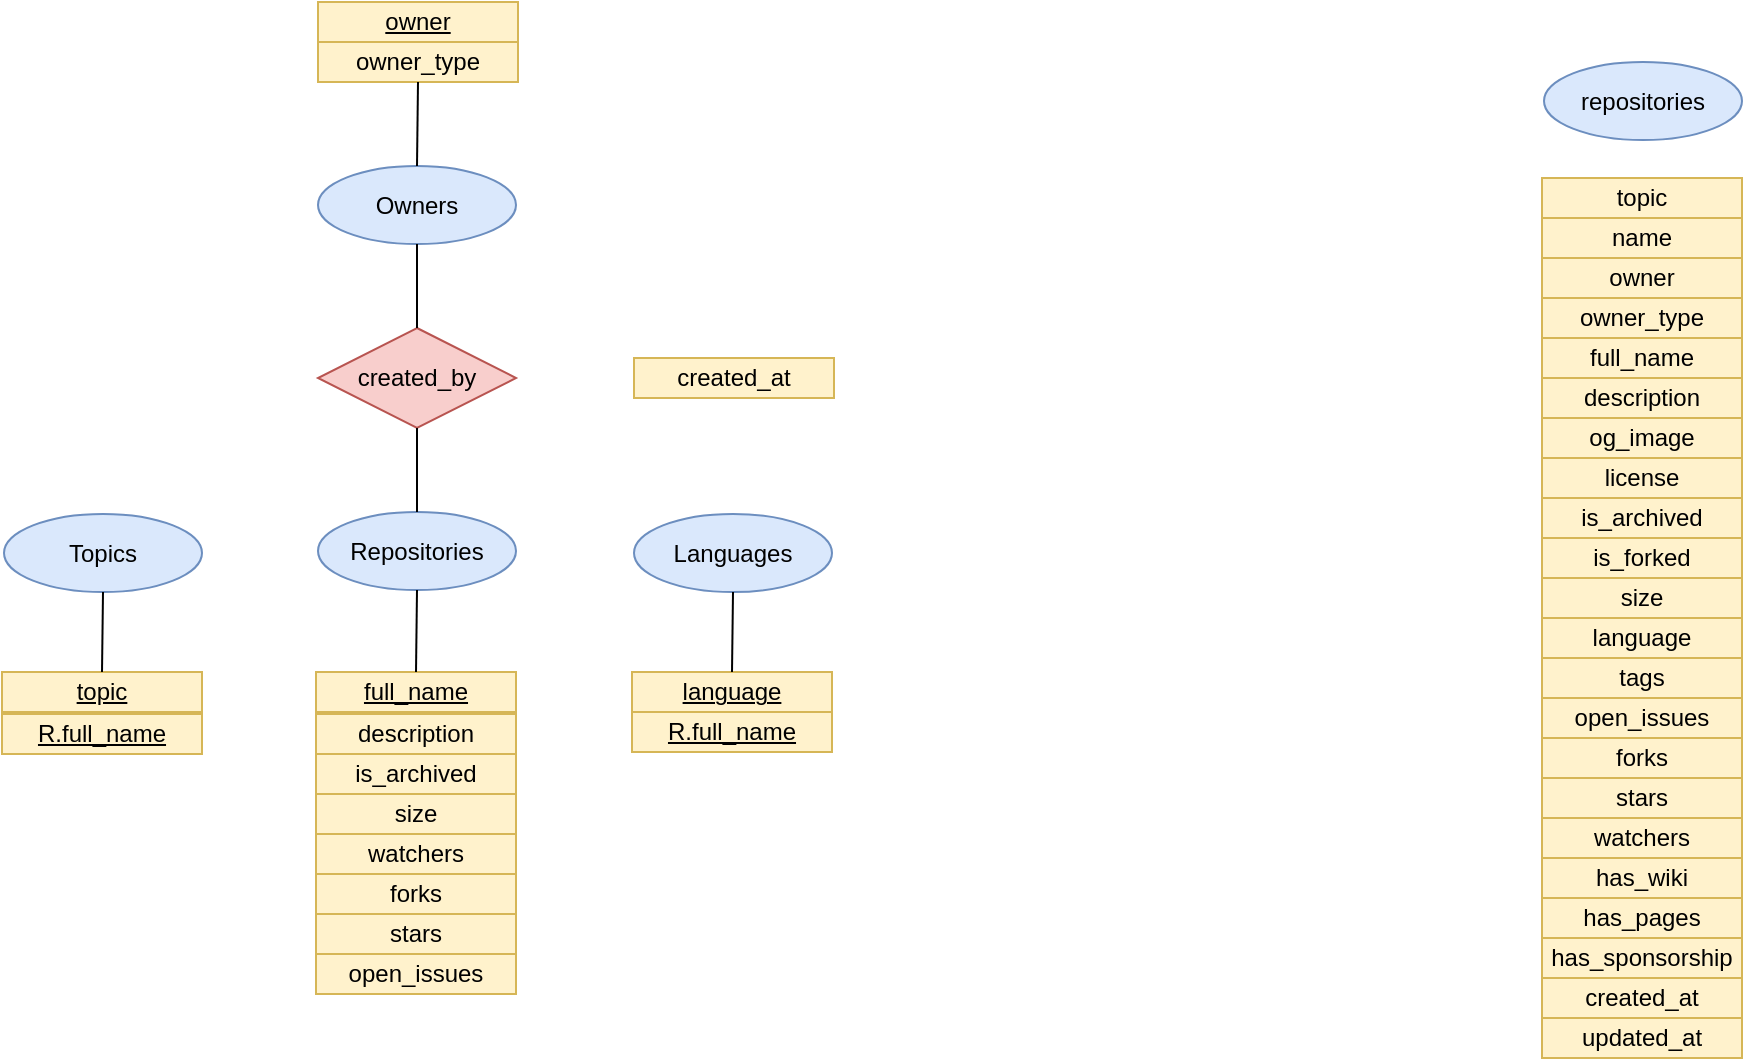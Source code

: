 <mxfile version="20.0.1" type="github">
  <diagram id="kFoBRH7rG0Vgu6dQ8bFF" name="Page-1">
    <mxGraphModel dx="1568" dy="601" grid="1" gridSize="10" guides="1" tooltips="1" connect="1" arrows="1" fold="1" page="1" pageScale="1" pageWidth="1100" pageHeight="850" math="0" shadow="0">
      <root>
        <mxCell id="0" />
        <mxCell id="1" parent="0" />
        <mxCell id="yhgAztLPskg-jy38662N-3" value="topic" style="rounded=0;whiteSpace=wrap;html=1;fillColor=#fff2cc;strokeColor=#d6b656;" vertex="1" parent="1">
          <mxGeometry x="940" y="128" width="100" height="20" as="geometry" />
        </mxCell>
        <mxCell id="yhgAztLPskg-jy38662N-4" value="name" style="rounded=0;whiteSpace=wrap;html=1;fillColor=#fff2cc;strokeColor=#d6b656;" vertex="1" parent="1">
          <mxGeometry x="940" y="148" width="100" height="20" as="geometry" />
        </mxCell>
        <mxCell id="yhgAztLPskg-jy38662N-5" value="owner" style="rounded=0;whiteSpace=wrap;html=1;fillColor=#fff2cc;strokeColor=#d6b656;" vertex="1" parent="1">
          <mxGeometry x="940" y="168" width="100" height="20" as="geometry" />
        </mxCell>
        <mxCell id="yhgAztLPskg-jy38662N-6" value="owner_type" style="rounded=0;whiteSpace=wrap;html=1;fillColor=#fff2cc;strokeColor=#d6b656;" vertex="1" parent="1">
          <mxGeometry x="940" y="188" width="100" height="20" as="geometry" />
        </mxCell>
        <mxCell id="yhgAztLPskg-jy38662N-7" value="full_name" style="rounded=0;whiteSpace=wrap;html=1;fillColor=#fff2cc;strokeColor=#d6b656;" vertex="1" parent="1">
          <mxGeometry x="940" y="208" width="100" height="20" as="geometry" />
        </mxCell>
        <mxCell id="yhgAztLPskg-jy38662N-8" value="description" style="rounded=0;whiteSpace=wrap;html=1;fillColor=#fff2cc;strokeColor=#d6b656;" vertex="1" parent="1">
          <mxGeometry x="940" y="228" width="100" height="20" as="geometry" />
        </mxCell>
        <mxCell id="yhgAztLPskg-jy38662N-9" value="og_image" style="rounded=0;whiteSpace=wrap;html=1;fillColor=#fff2cc;strokeColor=#d6b656;" vertex="1" parent="1">
          <mxGeometry x="940" y="248" width="100" height="20" as="geometry" />
        </mxCell>
        <mxCell id="yhgAztLPskg-jy38662N-10" value="license" style="rounded=0;whiteSpace=wrap;html=1;fillColor=#fff2cc;strokeColor=#d6b656;" vertex="1" parent="1">
          <mxGeometry x="940" y="268" width="100" height="20" as="geometry" />
        </mxCell>
        <mxCell id="yhgAztLPskg-jy38662N-11" value="is_archived" style="rounded=0;whiteSpace=wrap;html=1;fillColor=#fff2cc;strokeColor=#d6b656;" vertex="1" parent="1">
          <mxGeometry x="940" y="288" width="100" height="20" as="geometry" />
        </mxCell>
        <mxCell id="yhgAztLPskg-jy38662N-12" value="is_forked" style="rounded=0;whiteSpace=wrap;html=1;fillColor=#fff2cc;strokeColor=#d6b656;" vertex="1" parent="1">
          <mxGeometry x="940" y="308" width="100" height="20" as="geometry" />
        </mxCell>
        <mxCell id="yhgAztLPskg-jy38662N-13" value="size" style="rounded=0;whiteSpace=wrap;html=1;fillColor=#fff2cc;strokeColor=#d6b656;" vertex="1" parent="1">
          <mxGeometry x="940" y="328" width="100" height="20" as="geometry" />
        </mxCell>
        <mxCell id="yhgAztLPskg-jy38662N-14" value="language" style="rounded=0;whiteSpace=wrap;html=1;fillColor=#fff2cc;strokeColor=#d6b656;" vertex="1" parent="1">
          <mxGeometry x="940" y="348" width="100" height="20" as="geometry" />
        </mxCell>
        <mxCell id="yhgAztLPskg-jy38662N-15" value="tags" style="rounded=0;whiteSpace=wrap;html=1;fillColor=#fff2cc;strokeColor=#d6b656;" vertex="1" parent="1">
          <mxGeometry x="940" y="368" width="100" height="20" as="geometry" />
        </mxCell>
        <mxCell id="yhgAztLPskg-jy38662N-16" value="open_issues" style="rounded=0;whiteSpace=wrap;html=1;fillColor=#fff2cc;strokeColor=#d6b656;" vertex="1" parent="1">
          <mxGeometry x="940" y="388" width="100" height="20" as="geometry" />
        </mxCell>
        <mxCell id="yhgAztLPskg-jy38662N-17" value="forks" style="rounded=0;whiteSpace=wrap;html=1;fillColor=#fff2cc;strokeColor=#d6b656;" vertex="1" parent="1">
          <mxGeometry x="940" y="408" width="100" height="20" as="geometry" />
        </mxCell>
        <mxCell id="yhgAztLPskg-jy38662N-18" value="stars" style="rounded=0;whiteSpace=wrap;html=1;fillColor=#fff2cc;strokeColor=#d6b656;" vertex="1" parent="1">
          <mxGeometry x="940" y="428" width="100" height="20" as="geometry" />
        </mxCell>
        <mxCell id="yhgAztLPskg-jy38662N-19" value="watchers" style="rounded=0;whiteSpace=wrap;html=1;fillColor=#fff2cc;strokeColor=#d6b656;" vertex="1" parent="1">
          <mxGeometry x="940" y="448" width="100" height="20" as="geometry" />
        </mxCell>
        <mxCell id="yhgAztLPskg-jy38662N-20" value="has_wiki" style="rounded=0;whiteSpace=wrap;html=1;fillColor=#fff2cc;strokeColor=#d6b656;" vertex="1" parent="1">
          <mxGeometry x="940" y="468" width="100" height="20" as="geometry" />
        </mxCell>
        <mxCell id="yhgAztLPskg-jy38662N-21" value="has_pages" style="rounded=0;whiteSpace=wrap;html=1;fillColor=#fff2cc;strokeColor=#d6b656;" vertex="1" parent="1">
          <mxGeometry x="940" y="488" width="100" height="20" as="geometry" />
        </mxCell>
        <mxCell id="yhgAztLPskg-jy38662N-22" value="has_sponsorship" style="rounded=0;whiteSpace=wrap;html=1;fillColor=#fff2cc;strokeColor=#d6b656;" vertex="1" parent="1">
          <mxGeometry x="940" y="508" width="100" height="20" as="geometry" />
        </mxCell>
        <mxCell id="yhgAztLPskg-jy38662N-23" value="created_at" style="rounded=0;whiteSpace=wrap;html=1;fillColor=#fff2cc;strokeColor=#d6b656;" vertex="1" parent="1">
          <mxGeometry x="940" y="528" width="100" height="20" as="geometry" />
        </mxCell>
        <mxCell id="yhgAztLPskg-jy38662N-24" value="updated_at" style="rounded=0;whiteSpace=wrap;html=1;fillColor=#fff2cc;strokeColor=#d6b656;" vertex="1" parent="1">
          <mxGeometry x="940" y="548" width="100" height="20" as="geometry" />
        </mxCell>
        <mxCell id="yhgAztLPskg-jy38662N-32" value="owner_type" style="rounded=0;whiteSpace=wrap;html=1;fillColor=#fff2cc;strokeColor=#d6b656;" vertex="1" parent="1">
          <mxGeometry x="328" y="60" width="100" height="20" as="geometry" />
        </mxCell>
        <mxCell id="yhgAztLPskg-jy38662N-34" value="description" style="rounded=0;whiteSpace=wrap;html=1;fillColor=#fff2cc;strokeColor=#d6b656;" vertex="1" parent="1">
          <mxGeometry x="327" y="396" width="100" height="20" as="geometry" />
        </mxCell>
        <mxCell id="yhgAztLPskg-jy38662N-37" value="is_archived" style="rounded=0;whiteSpace=wrap;html=1;fillColor=#fff2cc;strokeColor=#d6b656;" vertex="1" parent="1">
          <mxGeometry x="327" y="416" width="100" height="20" as="geometry" />
        </mxCell>
        <mxCell id="yhgAztLPskg-jy38662N-39" value="size" style="rounded=0;whiteSpace=wrap;html=1;fillColor=#fff2cc;strokeColor=#d6b656;" vertex="1" parent="1">
          <mxGeometry x="327" y="436" width="100" height="20" as="geometry" />
        </mxCell>
        <mxCell id="yhgAztLPskg-jy38662N-42" value="open_issues" style="rounded=0;whiteSpace=wrap;html=1;fillColor=#fff2cc;strokeColor=#d6b656;" vertex="1" parent="1">
          <mxGeometry x="327" y="516" width="100" height="20" as="geometry" />
        </mxCell>
        <mxCell id="yhgAztLPskg-jy38662N-43" value="forks" style="rounded=0;whiteSpace=wrap;html=1;fillColor=#fff2cc;strokeColor=#d6b656;" vertex="1" parent="1">
          <mxGeometry x="327" y="476" width="100" height="20" as="geometry" />
        </mxCell>
        <mxCell id="yhgAztLPskg-jy38662N-44" value="stars" style="rounded=0;whiteSpace=wrap;html=1;fillColor=#fff2cc;strokeColor=#d6b656;" vertex="1" parent="1">
          <mxGeometry x="327" y="496" width="100" height="20" as="geometry" />
        </mxCell>
        <mxCell id="yhgAztLPskg-jy38662N-45" value="watchers" style="rounded=0;whiteSpace=wrap;html=1;fillColor=#fff2cc;strokeColor=#d6b656;" vertex="1" parent="1">
          <mxGeometry x="327" y="456" width="100" height="20" as="geometry" />
        </mxCell>
        <mxCell id="yhgAztLPskg-jy38662N-49" value="created_at" style="rounded=0;whiteSpace=wrap;html=1;fillColor=#fff2cc;strokeColor=#d6b656;" vertex="1" parent="1">
          <mxGeometry x="486" y="218" width="100" height="20" as="geometry" />
        </mxCell>
        <mxCell id="yhgAztLPskg-jy38662N-51" value="Repositories" style="ellipse;whiteSpace=wrap;html=1;fillColor=#dae8fc;strokeColor=#6c8ebf;" vertex="1" parent="1">
          <mxGeometry x="328" y="295" width="99" height="39" as="geometry" />
        </mxCell>
        <mxCell id="yhgAztLPskg-jy38662N-52" value="&lt;u&gt;full_name&lt;/u&gt;" style="rounded=0;whiteSpace=wrap;html=1;fillColor=#fff2cc;strokeColor=#d6b656;" vertex="1" parent="1">
          <mxGeometry x="327" y="375" width="100" height="20" as="geometry" />
        </mxCell>
        <mxCell id="yhgAztLPskg-jy38662N-55" value="repositories" style="ellipse;whiteSpace=wrap;html=1;fillColor=#dae8fc;strokeColor=#6c8ebf;" vertex="1" parent="1">
          <mxGeometry x="941" y="70" width="99" height="39" as="geometry" />
        </mxCell>
        <mxCell id="yhgAztLPskg-jy38662N-57" value="Owners" style="ellipse;whiteSpace=wrap;html=1;fillColor=#dae8fc;strokeColor=#6c8ebf;" vertex="1" parent="1">
          <mxGeometry x="328" y="122" width="99" height="39" as="geometry" />
        </mxCell>
        <mxCell id="yhgAztLPskg-jy38662N-59" value="&lt;u&gt;owner&lt;/u&gt;" style="rounded=0;whiteSpace=wrap;html=1;fillColor=#fff2cc;strokeColor=#d6b656;" vertex="1" parent="1">
          <mxGeometry x="328" y="40" width="100" height="20" as="geometry" />
        </mxCell>
        <mxCell id="yhgAztLPskg-jy38662N-60" value="Topics" style="ellipse;whiteSpace=wrap;html=1;fillColor=#dae8fc;strokeColor=#6c8ebf;" vertex="1" parent="1">
          <mxGeometry x="171" y="296" width="99" height="39" as="geometry" />
        </mxCell>
        <mxCell id="yhgAztLPskg-jy38662N-63" value="&lt;u&gt;topic&lt;/u&gt;" style="rounded=0;whiteSpace=wrap;html=1;fillColor=#fff2cc;strokeColor=#d6b656;" vertex="1" parent="1">
          <mxGeometry x="170" y="375" width="100" height="20" as="geometry" />
        </mxCell>
        <mxCell id="yhgAztLPskg-jy38662N-76" value="Languages" style="ellipse;whiteSpace=wrap;html=1;fillColor=#dae8fc;strokeColor=#6c8ebf;" vertex="1" parent="1">
          <mxGeometry x="486" y="296" width="99" height="39" as="geometry" />
        </mxCell>
        <mxCell id="yhgAztLPskg-jy38662N-77" value="&lt;u&gt;language&lt;/u&gt;" style="rounded=0;whiteSpace=wrap;html=1;fillColor=#fff2cc;strokeColor=#d6b656;" vertex="1" parent="1">
          <mxGeometry x="485" y="375" width="100" height="20" as="geometry" />
        </mxCell>
        <mxCell id="yhgAztLPskg-jy38662N-98" value="" style="endArrow=none;html=1;rounded=0;exitX=0.5;exitY=1;exitDx=0;exitDy=0;entryX=0.5;entryY=0;entryDx=0;entryDy=0;" edge="1" parent="1" source="yhgAztLPskg-jy38662N-60" target="yhgAztLPskg-jy38662N-63">
          <mxGeometry width="50" height="50" relative="1" as="geometry">
            <mxPoint x="280.0" y="325.5" as="sourcePoint" />
            <mxPoint x="340" y="325.5" as="targetPoint" />
          </mxGeometry>
        </mxCell>
        <mxCell id="yhgAztLPskg-jy38662N-99" value="" style="endArrow=none;html=1;rounded=0;entryX=0.5;entryY=1;entryDx=0;entryDy=0;exitX=0.5;exitY=0;exitDx=0;exitDy=0;" edge="1" parent="1" source="yhgAztLPskg-jy38662N-52" target="yhgAztLPskg-jy38662N-51">
          <mxGeometry width="50" height="50" relative="1" as="geometry">
            <mxPoint x="337" y="404" as="sourcePoint" />
            <mxPoint x="387" y="354" as="targetPoint" />
          </mxGeometry>
        </mxCell>
        <mxCell id="yhgAztLPskg-jy38662N-105" value="" style="endArrow=none;html=1;rounded=0;entryX=0.5;entryY=1;entryDx=0;entryDy=0;exitX=0.5;exitY=0;exitDx=0;exitDy=0;" edge="1" parent="1" source="yhgAztLPskg-jy38662N-77" target="yhgAztLPskg-jy38662N-76">
          <mxGeometry width="50" height="50" relative="1" as="geometry">
            <mxPoint x="174" y="405" as="sourcePoint" />
            <mxPoint x="224" y="355" as="targetPoint" />
          </mxGeometry>
        </mxCell>
        <mxCell id="yhgAztLPskg-jy38662N-106" value="created_by" style="rhombus;whiteSpace=wrap;html=1;fillColor=#f8cecc;strokeColor=#b85450;" vertex="1" parent="1">
          <mxGeometry x="328" y="203" width="99" height="50" as="geometry" />
        </mxCell>
        <mxCell id="yhgAztLPskg-jy38662N-107" value="" style="endArrow=none;html=1;rounded=0;entryX=0.5;entryY=1;entryDx=0;entryDy=0;exitX=0.5;exitY=0;exitDx=0;exitDy=0;" edge="1" parent="1" source="yhgAztLPskg-jy38662N-51" target="yhgAztLPskg-jy38662N-106">
          <mxGeometry width="50" height="50" relative="1" as="geometry">
            <mxPoint x="367" y="414" as="sourcePoint" />
            <mxPoint x="417" y="364" as="targetPoint" />
          </mxGeometry>
        </mxCell>
        <mxCell id="yhgAztLPskg-jy38662N-108" value="" style="endArrow=none;html=1;rounded=0;entryX=0.5;entryY=1;entryDx=0;entryDy=0;exitX=0.5;exitY=0;exitDx=0;exitDy=0;" edge="1" parent="1" source="yhgAztLPskg-jy38662N-106" target="yhgAztLPskg-jy38662N-57">
          <mxGeometry width="50" height="50" relative="1" as="geometry">
            <mxPoint x="376.91" y="203.0" as="sourcePoint" />
            <mxPoint x="376.91" y="161" as="targetPoint" />
          </mxGeometry>
        </mxCell>
        <mxCell id="yhgAztLPskg-jy38662N-114" value="" style="endArrow=none;html=1;rounded=0;exitX=0.5;exitY=0;exitDx=0;exitDy=0;entryX=0.5;entryY=1;entryDx=0;entryDy=0;" edge="1" parent="1" source="yhgAztLPskg-jy38662N-57" target="yhgAztLPskg-jy38662N-32">
          <mxGeometry width="50" height="50" relative="1" as="geometry">
            <mxPoint x="376.67" y="122" as="sourcePoint" />
            <mxPoint x="405" y="100" as="targetPoint" />
          </mxGeometry>
        </mxCell>
        <mxCell id="yhgAztLPskg-jy38662N-118" value="&lt;u&gt;R.full_name&lt;/u&gt;" style="rounded=0;whiteSpace=wrap;html=1;fillColor=#fff2cc;strokeColor=#d6b656;" vertex="1" parent="1">
          <mxGeometry x="170" y="396" width="100" height="20" as="geometry" />
        </mxCell>
        <mxCell id="yhgAztLPskg-jy38662N-120" value="&lt;u&gt;R.full_name&lt;/u&gt;" style="rounded=0;whiteSpace=wrap;html=1;fillColor=#fff2cc;strokeColor=#d6b656;" vertex="1" parent="1">
          <mxGeometry x="485" y="395" width="100" height="20" as="geometry" />
        </mxCell>
      </root>
    </mxGraphModel>
  </diagram>
</mxfile>

